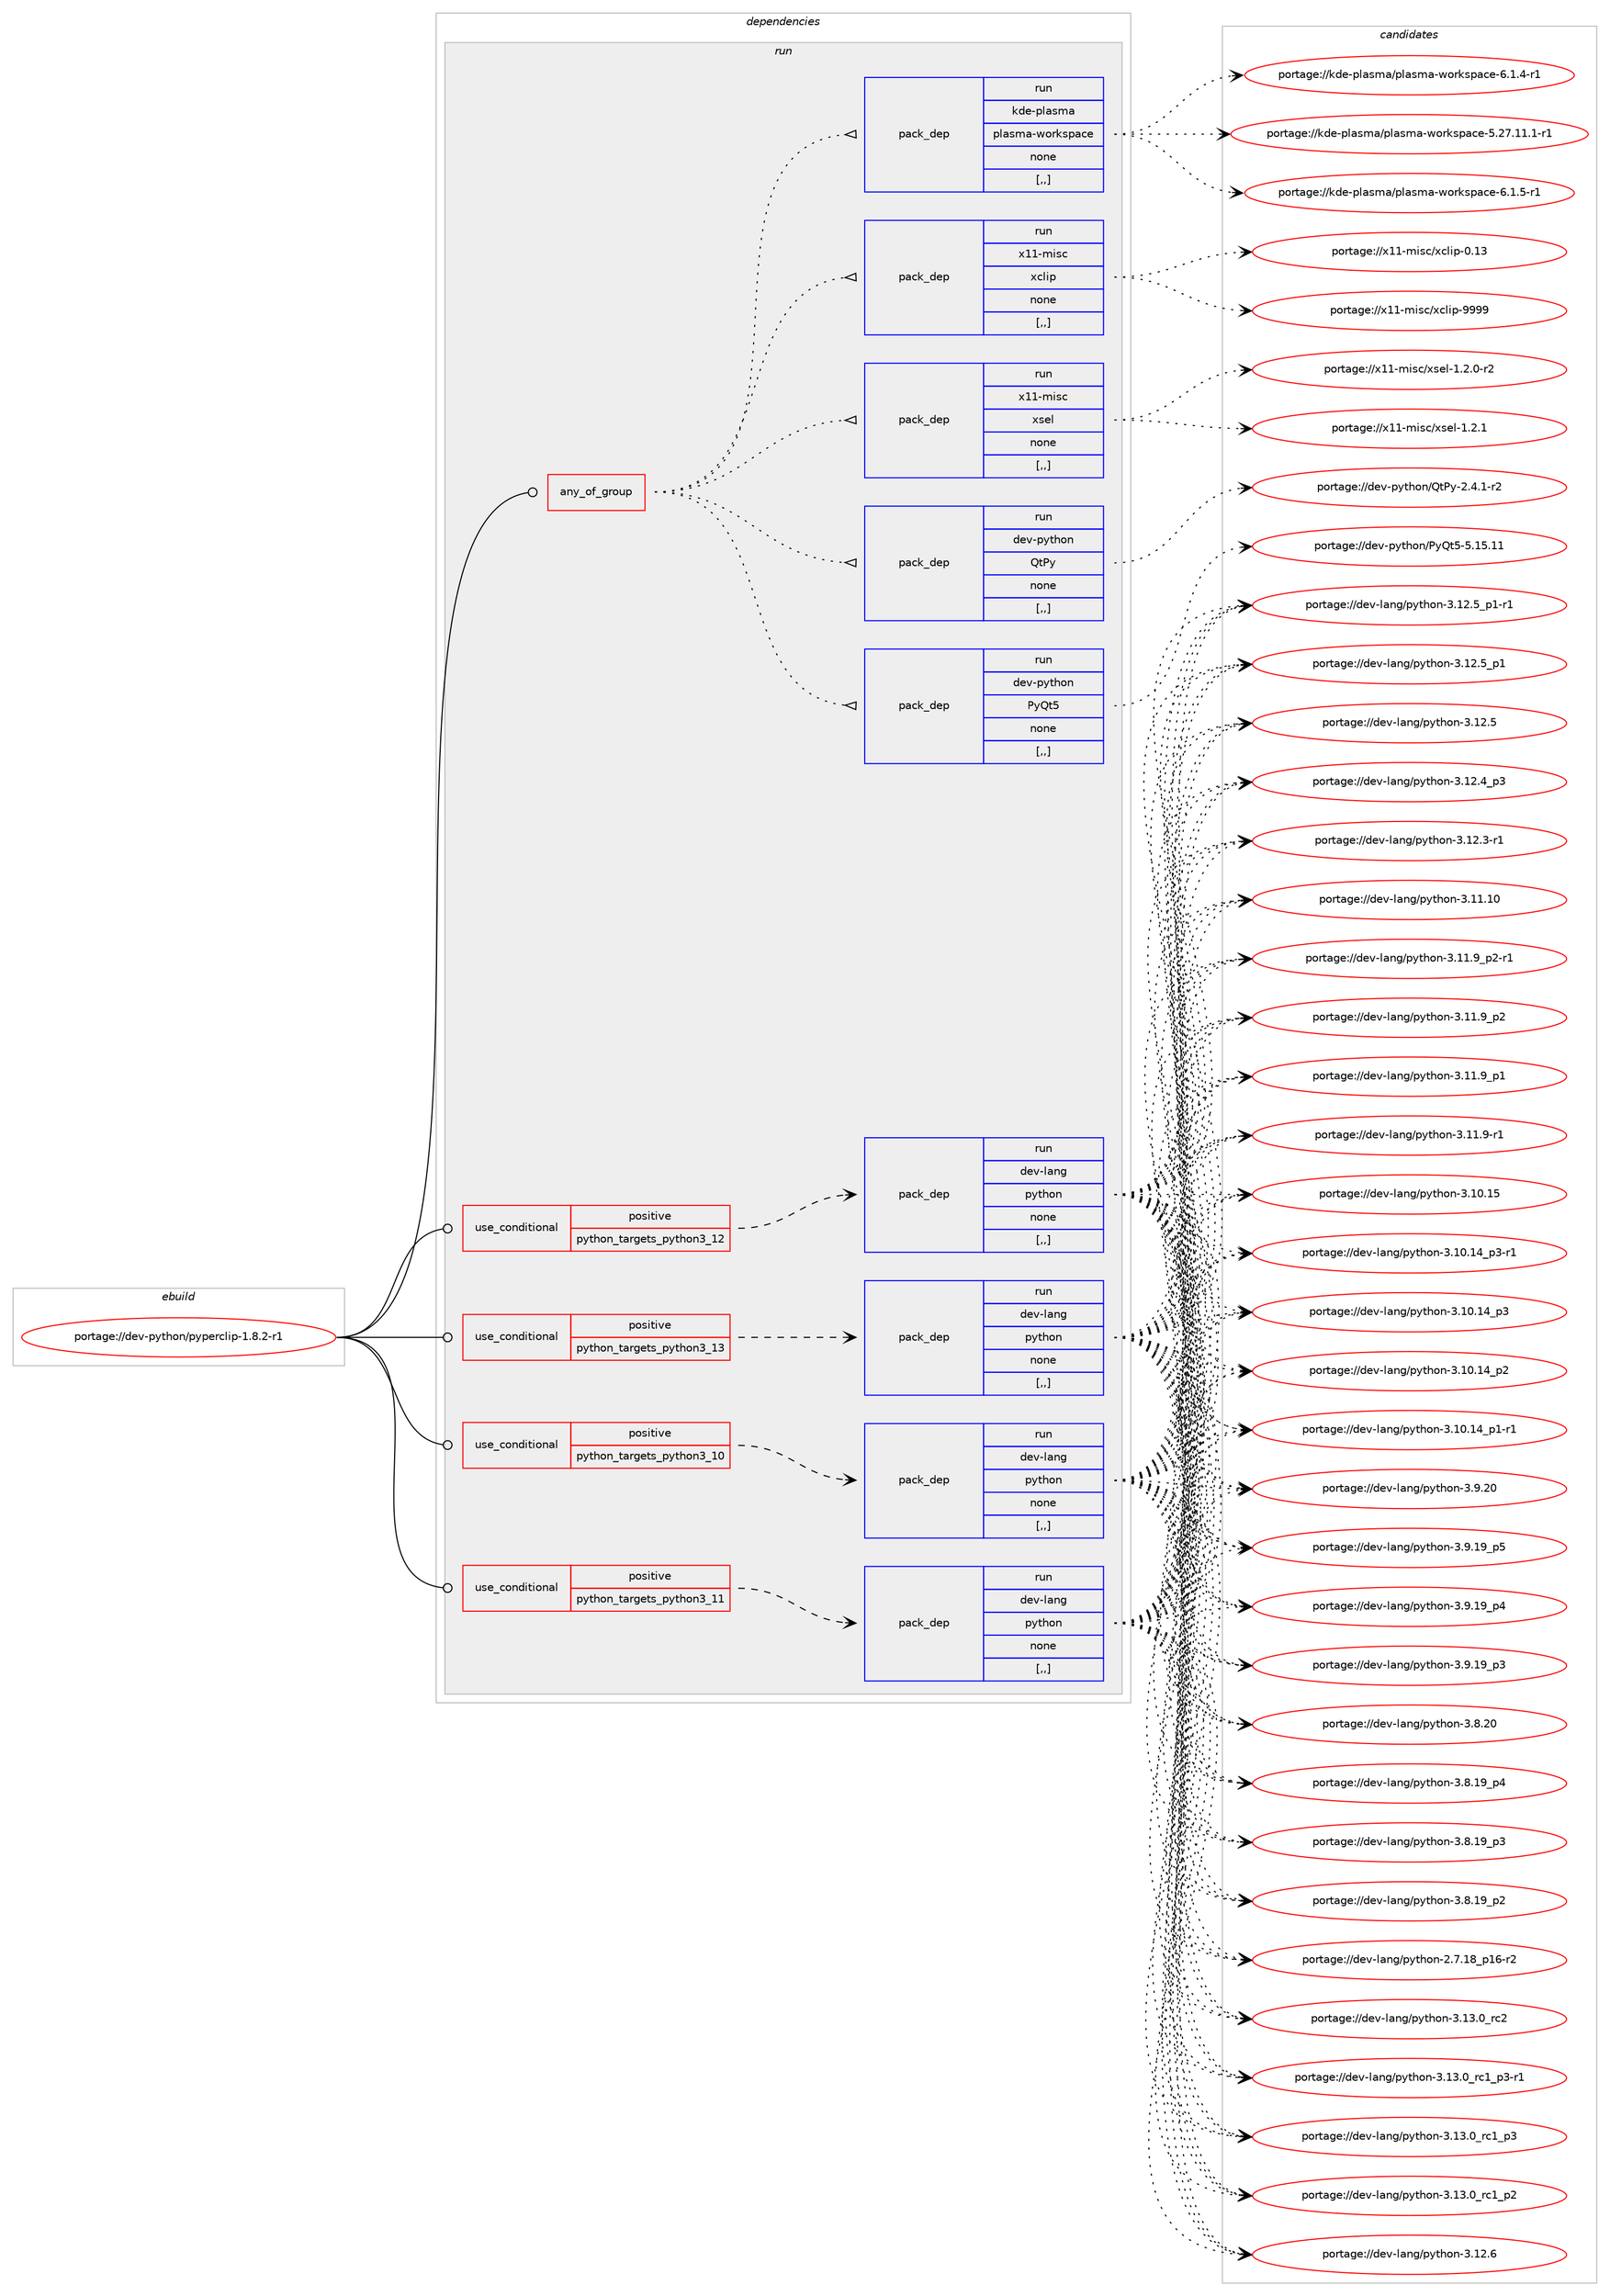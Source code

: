 digraph prolog {

# *************
# Graph options
# *************

newrank=true;
concentrate=true;
compound=true;
graph [rankdir=LR,fontname=Helvetica,fontsize=10,ranksep=1.5];#, ranksep=2.5, nodesep=0.2];
edge  [arrowhead=vee];
node  [fontname=Helvetica,fontsize=10];

# **********
# The ebuild
# **********

subgraph cluster_leftcol {
color=gray;
label=<<i>ebuild</i>>;
id [label="portage://dev-python/pyperclip-1.8.2-r1", color=red, width=4, href="../dev-python/pyperclip-1.8.2-r1.svg"];
}

# ****************
# The dependencies
# ****************

subgraph cluster_midcol {
color=gray;
label=<<i>dependencies</i>>;
subgraph cluster_compile {
fillcolor="#eeeeee";
style=filled;
label=<<i>compile</i>>;
}
subgraph cluster_compileandrun {
fillcolor="#eeeeee";
style=filled;
label=<<i>compile and run</i>>;
}
subgraph cluster_run {
fillcolor="#eeeeee";
style=filled;
label=<<i>run</i>>;
subgraph any4448 {
dependency652423 [label=<<TABLE BORDER="0" CELLBORDER="1" CELLSPACING="0" CELLPADDING="4"><TR><TD CELLPADDING="10">any_of_group</TD></TR></TABLE>>, shape=none, color=red];subgraph pack479750 {
dependency652424 [label=<<TABLE BORDER="0" CELLBORDER="1" CELLSPACING="0" CELLPADDING="4" WIDTH="220"><TR><TD ROWSPAN="6" CELLPADDING="30">pack_dep</TD></TR><TR><TD WIDTH="110">run</TD></TR><TR><TD>x11-misc</TD></TR><TR><TD>xsel</TD></TR><TR><TD>none</TD></TR><TR><TD>[,,]</TD></TR></TABLE>>, shape=none, color=blue];
}
dependency652423:e -> dependency652424:w [weight=20,style="dotted",arrowhead="oinv"];
subgraph pack479751 {
dependency652425 [label=<<TABLE BORDER="0" CELLBORDER="1" CELLSPACING="0" CELLPADDING="4" WIDTH="220"><TR><TD ROWSPAN="6" CELLPADDING="30">pack_dep</TD></TR><TR><TD WIDTH="110">run</TD></TR><TR><TD>x11-misc</TD></TR><TR><TD>xclip</TD></TR><TR><TD>none</TD></TR><TR><TD>[,,]</TD></TR></TABLE>>, shape=none, color=blue];
}
dependency652423:e -> dependency652425:w [weight=20,style="dotted",arrowhead="oinv"];
subgraph pack479752 {
dependency652426 [label=<<TABLE BORDER="0" CELLBORDER="1" CELLSPACING="0" CELLPADDING="4" WIDTH="220"><TR><TD ROWSPAN="6" CELLPADDING="30">pack_dep</TD></TR><TR><TD WIDTH="110">run</TD></TR><TR><TD>kde-plasma</TD></TR><TR><TD>plasma-workspace</TD></TR><TR><TD>none</TD></TR><TR><TD>[,,]</TD></TR></TABLE>>, shape=none, color=blue];
}
dependency652423:e -> dependency652426:w [weight=20,style="dotted",arrowhead="oinv"];
subgraph pack479753 {
dependency652427 [label=<<TABLE BORDER="0" CELLBORDER="1" CELLSPACING="0" CELLPADDING="4" WIDTH="220"><TR><TD ROWSPAN="6" CELLPADDING="30">pack_dep</TD></TR><TR><TD WIDTH="110">run</TD></TR><TR><TD>dev-python</TD></TR><TR><TD>PyQt5</TD></TR><TR><TD>none</TD></TR><TR><TD>[,,]</TD></TR></TABLE>>, shape=none, color=blue];
}
dependency652423:e -> dependency652427:w [weight=20,style="dotted",arrowhead="oinv"];
subgraph pack479754 {
dependency652428 [label=<<TABLE BORDER="0" CELLBORDER="1" CELLSPACING="0" CELLPADDING="4" WIDTH="220"><TR><TD ROWSPAN="6" CELLPADDING="30">pack_dep</TD></TR><TR><TD WIDTH="110">run</TD></TR><TR><TD>dev-python</TD></TR><TR><TD>QtPy</TD></TR><TR><TD>none</TD></TR><TR><TD>[,,]</TD></TR></TABLE>>, shape=none, color=blue];
}
dependency652423:e -> dependency652428:w [weight=20,style="dotted",arrowhead="oinv"];
}
id:e -> dependency652423:w [weight=20,style="solid",arrowhead="odot"];
subgraph cond167844 {
dependency652429 [label=<<TABLE BORDER="0" CELLBORDER="1" CELLSPACING="0" CELLPADDING="4"><TR><TD ROWSPAN="3" CELLPADDING="10">use_conditional</TD></TR><TR><TD>positive</TD></TR><TR><TD>python_targets_python3_10</TD></TR></TABLE>>, shape=none, color=red];
subgraph pack479755 {
dependency652430 [label=<<TABLE BORDER="0" CELLBORDER="1" CELLSPACING="0" CELLPADDING="4" WIDTH="220"><TR><TD ROWSPAN="6" CELLPADDING="30">pack_dep</TD></TR><TR><TD WIDTH="110">run</TD></TR><TR><TD>dev-lang</TD></TR><TR><TD>python</TD></TR><TR><TD>none</TD></TR><TR><TD>[,,]</TD></TR></TABLE>>, shape=none, color=blue];
}
dependency652429:e -> dependency652430:w [weight=20,style="dashed",arrowhead="vee"];
}
id:e -> dependency652429:w [weight=20,style="solid",arrowhead="odot"];
subgraph cond167845 {
dependency652431 [label=<<TABLE BORDER="0" CELLBORDER="1" CELLSPACING="0" CELLPADDING="4"><TR><TD ROWSPAN="3" CELLPADDING="10">use_conditional</TD></TR><TR><TD>positive</TD></TR><TR><TD>python_targets_python3_11</TD></TR></TABLE>>, shape=none, color=red];
subgraph pack479756 {
dependency652432 [label=<<TABLE BORDER="0" CELLBORDER="1" CELLSPACING="0" CELLPADDING="4" WIDTH="220"><TR><TD ROWSPAN="6" CELLPADDING="30">pack_dep</TD></TR><TR><TD WIDTH="110">run</TD></TR><TR><TD>dev-lang</TD></TR><TR><TD>python</TD></TR><TR><TD>none</TD></TR><TR><TD>[,,]</TD></TR></TABLE>>, shape=none, color=blue];
}
dependency652431:e -> dependency652432:w [weight=20,style="dashed",arrowhead="vee"];
}
id:e -> dependency652431:w [weight=20,style="solid",arrowhead="odot"];
subgraph cond167846 {
dependency652433 [label=<<TABLE BORDER="0" CELLBORDER="1" CELLSPACING="0" CELLPADDING="4"><TR><TD ROWSPAN="3" CELLPADDING="10">use_conditional</TD></TR><TR><TD>positive</TD></TR><TR><TD>python_targets_python3_12</TD></TR></TABLE>>, shape=none, color=red];
subgraph pack479757 {
dependency652434 [label=<<TABLE BORDER="0" CELLBORDER="1" CELLSPACING="0" CELLPADDING="4" WIDTH="220"><TR><TD ROWSPAN="6" CELLPADDING="30">pack_dep</TD></TR><TR><TD WIDTH="110">run</TD></TR><TR><TD>dev-lang</TD></TR><TR><TD>python</TD></TR><TR><TD>none</TD></TR><TR><TD>[,,]</TD></TR></TABLE>>, shape=none, color=blue];
}
dependency652433:e -> dependency652434:w [weight=20,style="dashed",arrowhead="vee"];
}
id:e -> dependency652433:w [weight=20,style="solid",arrowhead="odot"];
subgraph cond167847 {
dependency652435 [label=<<TABLE BORDER="0" CELLBORDER="1" CELLSPACING="0" CELLPADDING="4"><TR><TD ROWSPAN="3" CELLPADDING="10">use_conditional</TD></TR><TR><TD>positive</TD></TR><TR><TD>python_targets_python3_13</TD></TR></TABLE>>, shape=none, color=red];
subgraph pack479758 {
dependency652436 [label=<<TABLE BORDER="0" CELLBORDER="1" CELLSPACING="0" CELLPADDING="4" WIDTH="220"><TR><TD ROWSPAN="6" CELLPADDING="30">pack_dep</TD></TR><TR><TD WIDTH="110">run</TD></TR><TR><TD>dev-lang</TD></TR><TR><TD>python</TD></TR><TR><TD>none</TD></TR><TR><TD>[,,]</TD></TR></TABLE>>, shape=none, color=blue];
}
dependency652435:e -> dependency652436:w [weight=20,style="dashed",arrowhead="vee"];
}
id:e -> dependency652435:w [weight=20,style="solid",arrowhead="odot"];
}
}

# **************
# The candidates
# **************

subgraph cluster_choices {
rank=same;
color=gray;
label=<<i>candidates</i>>;

subgraph choice479750 {
color=black;
nodesep=1;
choice1204949451091051159947120115101108454946504649 [label="portage://x11-misc/xsel-1.2.1", color=red, width=4,href="../x11-misc/xsel-1.2.1.svg"];
choice12049494510910511599471201151011084549465046484511450 [label="portage://x11-misc/xsel-1.2.0-r2", color=red, width=4,href="../x11-misc/xsel-1.2.0-r2.svg"];
dependency652424:e -> choice1204949451091051159947120115101108454946504649:w [style=dotted,weight="100"];
dependency652424:e -> choice12049494510910511599471201151011084549465046484511450:w [style=dotted,weight="100"];
}
subgraph choice479751 {
color=black;
nodesep=1;
choice1204949451091051159947120991081051124557575757 [label="portage://x11-misc/xclip-9999", color=red, width=4,href="../x11-misc/xclip-9999.svg"];
choice1204949451091051159947120991081051124548464951 [label="portage://x11-misc/xclip-0.13", color=red, width=4,href="../x11-misc/xclip-0.13.svg"];
dependency652425:e -> choice1204949451091051159947120991081051124557575757:w [style=dotted,weight="100"];
dependency652425:e -> choice1204949451091051159947120991081051124548464951:w [style=dotted,weight="100"];
}
subgraph choice479752 {
color=black;
nodesep=1;
choice1071001014511210897115109974711210897115109974511911111410711511297991014554464946534511449 [label="portage://kde-plasma/plasma-workspace-6.1.5-r1", color=red, width=4,href="../kde-plasma/plasma-workspace-6.1.5-r1.svg"];
choice1071001014511210897115109974711210897115109974511911111410711511297991014554464946524511449 [label="portage://kde-plasma/plasma-workspace-6.1.4-r1", color=red, width=4,href="../kde-plasma/plasma-workspace-6.1.4-r1.svg"];
choice107100101451121089711510997471121089711510997451191111141071151129799101455346505546494946494511449 [label="portage://kde-plasma/plasma-workspace-5.27.11.1-r1", color=red, width=4,href="../kde-plasma/plasma-workspace-5.27.11.1-r1.svg"];
dependency652426:e -> choice1071001014511210897115109974711210897115109974511911111410711511297991014554464946534511449:w [style=dotted,weight="100"];
dependency652426:e -> choice1071001014511210897115109974711210897115109974511911111410711511297991014554464946524511449:w [style=dotted,weight="100"];
dependency652426:e -> choice107100101451121089711510997471121089711510997451191111141071151129799101455346505546494946494511449:w [style=dotted,weight="100"];
}
subgraph choice479753 {
color=black;
nodesep=1;
choice10010111845112121116104111110478012181116534553464953464949 [label="portage://dev-python/PyQt5-5.15.11", color=red, width=4,href="../dev-python/PyQt5-5.15.11.svg"];
dependency652427:e -> choice10010111845112121116104111110478012181116534553464953464949:w [style=dotted,weight="100"];
}
subgraph choice479754 {
color=black;
nodesep=1;
choice100101118451121211161041111104781116801214550465246494511450 [label="portage://dev-python/QtPy-2.4.1-r2", color=red, width=4,href="../dev-python/QtPy-2.4.1-r2.svg"];
dependency652428:e -> choice100101118451121211161041111104781116801214550465246494511450:w [style=dotted,weight="100"];
}
subgraph choice479755 {
color=black;
nodesep=1;
choice10010111845108971101034711212111610411111045514649514648951149950 [label="portage://dev-lang/python-3.13.0_rc2", color=red, width=4,href="../dev-lang/python-3.13.0_rc2.svg"];
choice1001011184510897110103471121211161041111104551464951464895114994995112514511449 [label="portage://dev-lang/python-3.13.0_rc1_p3-r1", color=red, width=4,href="../dev-lang/python-3.13.0_rc1_p3-r1.svg"];
choice100101118451089711010347112121116104111110455146495146489511499499511251 [label="portage://dev-lang/python-3.13.0_rc1_p3", color=red, width=4,href="../dev-lang/python-3.13.0_rc1_p3.svg"];
choice100101118451089711010347112121116104111110455146495146489511499499511250 [label="portage://dev-lang/python-3.13.0_rc1_p2", color=red, width=4,href="../dev-lang/python-3.13.0_rc1_p2.svg"];
choice10010111845108971101034711212111610411111045514649504654 [label="portage://dev-lang/python-3.12.6", color=red, width=4,href="../dev-lang/python-3.12.6.svg"];
choice1001011184510897110103471121211161041111104551464950465395112494511449 [label="portage://dev-lang/python-3.12.5_p1-r1", color=red, width=4,href="../dev-lang/python-3.12.5_p1-r1.svg"];
choice100101118451089711010347112121116104111110455146495046539511249 [label="portage://dev-lang/python-3.12.5_p1", color=red, width=4,href="../dev-lang/python-3.12.5_p1.svg"];
choice10010111845108971101034711212111610411111045514649504653 [label="portage://dev-lang/python-3.12.5", color=red, width=4,href="../dev-lang/python-3.12.5.svg"];
choice100101118451089711010347112121116104111110455146495046529511251 [label="portage://dev-lang/python-3.12.4_p3", color=red, width=4,href="../dev-lang/python-3.12.4_p3.svg"];
choice100101118451089711010347112121116104111110455146495046514511449 [label="portage://dev-lang/python-3.12.3-r1", color=red, width=4,href="../dev-lang/python-3.12.3-r1.svg"];
choice1001011184510897110103471121211161041111104551464949464948 [label="portage://dev-lang/python-3.11.10", color=red, width=4,href="../dev-lang/python-3.11.10.svg"];
choice1001011184510897110103471121211161041111104551464949465795112504511449 [label="portage://dev-lang/python-3.11.9_p2-r1", color=red, width=4,href="../dev-lang/python-3.11.9_p2-r1.svg"];
choice100101118451089711010347112121116104111110455146494946579511250 [label="portage://dev-lang/python-3.11.9_p2", color=red, width=4,href="../dev-lang/python-3.11.9_p2.svg"];
choice100101118451089711010347112121116104111110455146494946579511249 [label="portage://dev-lang/python-3.11.9_p1", color=red, width=4,href="../dev-lang/python-3.11.9_p1.svg"];
choice100101118451089711010347112121116104111110455146494946574511449 [label="portage://dev-lang/python-3.11.9-r1", color=red, width=4,href="../dev-lang/python-3.11.9-r1.svg"];
choice1001011184510897110103471121211161041111104551464948464953 [label="portage://dev-lang/python-3.10.15", color=red, width=4,href="../dev-lang/python-3.10.15.svg"];
choice100101118451089711010347112121116104111110455146494846495295112514511449 [label="portage://dev-lang/python-3.10.14_p3-r1", color=red, width=4,href="../dev-lang/python-3.10.14_p3-r1.svg"];
choice10010111845108971101034711212111610411111045514649484649529511251 [label="portage://dev-lang/python-3.10.14_p3", color=red, width=4,href="../dev-lang/python-3.10.14_p3.svg"];
choice10010111845108971101034711212111610411111045514649484649529511250 [label="portage://dev-lang/python-3.10.14_p2", color=red, width=4,href="../dev-lang/python-3.10.14_p2.svg"];
choice100101118451089711010347112121116104111110455146494846495295112494511449 [label="portage://dev-lang/python-3.10.14_p1-r1", color=red, width=4,href="../dev-lang/python-3.10.14_p1-r1.svg"];
choice10010111845108971101034711212111610411111045514657465048 [label="portage://dev-lang/python-3.9.20", color=red, width=4,href="../dev-lang/python-3.9.20.svg"];
choice100101118451089711010347112121116104111110455146574649579511253 [label="portage://dev-lang/python-3.9.19_p5", color=red, width=4,href="../dev-lang/python-3.9.19_p5.svg"];
choice100101118451089711010347112121116104111110455146574649579511252 [label="portage://dev-lang/python-3.9.19_p4", color=red, width=4,href="../dev-lang/python-3.9.19_p4.svg"];
choice100101118451089711010347112121116104111110455146574649579511251 [label="portage://dev-lang/python-3.9.19_p3", color=red, width=4,href="../dev-lang/python-3.9.19_p3.svg"];
choice10010111845108971101034711212111610411111045514656465048 [label="portage://dev-lang/python-3.8.20", color=red, width=4,href="../dev-lang/python-3.8.20.svg"];
choice100101118451089711010347112121116104111110455146564649579511252 [label="portage://dev-lang/python-3.8.19_p4", color=red, width=4,href="../dev-lang/python-3.8.19_p4.svg"];
choice100101118451089711010347112121116104111110455146564649579511251 [label="portage://dev-lang/python-3.8.19_p3", color=red, width=4,href="../dev-lang/python-3.8.19_p3.svg"];
choice100101118451089711010347112121116104111110455146564649579511250 [label="portage://dev-lang/python-3.8.19_p2", color=red, width=4,href="../dev-lang/python-3.8.19_p2.svg"];
choice100101118451089711010347112121116104111110455046554649569511249544511450 [label="portage://dev-lang/python-2.7.18_p16-r2", color=red, width=4,href="../dev-lang/python-2.7.18_p16-r2.svg"];
dependency652430:e -> choice10010111845108971101034711212111610411111045514649514648951149950:w [style=dotted,weight="100"];
dependency652430:e -> choice1001011184510897110103471121211161041111104551464951464895114994995112514511449:w [style=dotted,weight="100"];
dependency652430:e -> choice100101118451089711010347112121116104111110455146495146489511499499511251:w [style=dotted,weight="100"];
dependency652430:e -> choice100101118451089711010347112121116104111110455146495146489511499499511250:w [style=dotted,weight="100"];
dependency652430:e -> choice10010111845108971101034711212111610411111045514649504654:w [style=dotted,weight="100"];
dependency652430:e -> choice1001011184510897110103471121211161041111104551464950465395112494511449:w [style=dotted,weight="100"];
dependency652430:e -> choice100101118451089711010347112121116104111110455146495046539511249:w [style=dotted,weight="100"];
dependency652430:e -> choice10010111845108971101034711212111610411111045514649504653:w [style=dotted,weight="100"];
dependency652430:e -> choice100101118451089711010347112121116104111110455146495046529511251:w [style=dotted,weight="100"];
dependency652430:e -> choice100101118451089711010347112121116104111110455146495046514511449:w [style=dotted,weight="100"];
dependency652430:e -> choice1001011184510897110103471121211161041111104551464949464948:w [style=dotted,weight="100"];
dependency652430:e -> choice1001011184510897110103471121211161041111104551464949465795112504511449:w [style=dotted,weight="100"];
dependency652430:e -> choice100101118451089711010347112121116104111110455146494946579511250:w [style=dotted,weight="100"];
dependency652430:e -> choice100101118451089711010347112121116104111110455146494946579511249:w [style=dotted,weight="100"];
dependency652430:e -> choice100101118451089711010347112121116104111110455146494946574511449:w [style=dotted,weight="100"];
dependency652430:e -> choice1001011184510897110103471121211161041111104551464948464953:w [style=dotted,weight="100"];
dependency652430:e -> choice100101118451089711010347112121116104111110455146494846495295112514511449:w [style=dotted,weight="100"];
dependency652430:e -> choice10010111845108971101034711212111610411111045514649484649529511251:w [style=dotted,weight="100"];
dependency652430:e -> choice10010111845108971101034711212111610411111045514649484649529511250:w [style=dotted,weight="100"];
dependency652430:e -> choice100101118451089711010347112121116104111110455146494846495295112494511449:w [style=dotted,weight="100"];
dependency652430:e -> choice10010111845108971101034711212111610411111045514657465048:w [style=dotted,weight="100"];
dependency652430:e -> choice100101118451089711010347112121116104111110455146574649579511253:w [style=dotted,weight="100"];
dependency652430:e -> choice100101118451089711010347112121116104111110455146574649579511252:w [style=dotted,weight="100"];
dependency652430:e -> choice100101118451089711010347112121116104111110455146574649579511251:w [style=dotted,weight="100"];
dependency652430:e -> choice10010111845108971101034711212111610411111045514656465048:w [style=dotted,weight="100"];
dependency652430:e -> choice100101118451089711010347112121116104111110455146564649579511252:w [style=dotted,weight="100"];
dependency652430:e -> choice100101118451089711010347112121116104111110455146564649579511251:w [style=dotted,weight="100"];
dependency652430:e -> choice100101118451089711010347112121116104111110455146564649579511250:w [style=dotted,weight="100"];
dependency652430:e -> choice100101118451089711010347112121116104111110455046554649569511249544511450:w [style=dotted,weight="100"];
}
subgraph choice479756 {
color=black;
nodesep=1;
choice10010111845108971101034711212111610411111045514649514648951149950 [label="portage://dev-lang/python-3.13.0_rc2", color=red, width=4,href="../dev-lang/python-3.13.0_rc2.svg"];
choice1001011184510897110103471121211161041111104551464951464895114994995112514511449 [label="portage://dev-lang/python-3.13.0_rc1_p3-r1", color=red, width=4,href="../dev-lang/python-3.13.0_rc1_p3-r1.svg"];
choice100101118451089711010347112121116104111110455146495146489511499499511251 [label="portage://dev-lang/python-3.13.0_rc1_p3", color=red, width=4,href="../dev-lang/python-3.13.0_rc1_p3.svg"];
choice100101118451089711010347112121116104111110455146495146489511499499511250 [label="portage://dev-lang/python-3.13.0_rc1_p2", color=red, width=4,href="../dev-lang/python-3.13.0_rc1_p2.svg"];
choice10010111845108971101034711212111610411111045514649504654 [label="portage://dev-lang/python-3.12.6", color=red, width=4,href="../dev-lang/python-3.12.6.svg"];
choice1001011184510897110103471121211161041111104551464950465395112494511449 [label="portage://dev-lang/python-3.12.5_p1-r1", color=red, width=4,href="../dev-lang/python-3.12.5_p1-r1.svg"];
choice100101118451089711010347112121116104111110455146495046539511249 [label="portage://dev-lang/python-3.12.5_p1", color=red, width=4,href="../dev-lang/python-3.12.5_p1.svg"];
choice10010111845108971101034711212111610411111045514649504653 [label="portage://dev-lang/python-3.12.5", color=red, width=4,href="../dev-lang/python-3.12.5.svg"];
choice100101118451089711010347112121116104111110455146495046529511251 [label="portage://dev-lang/python-3.12.4_p3", color=red, width=4,href="../dev-lang/python-3.12.4_p3.svg"];
choice100101118451089711010347112121116104111110455146495046514511449 [label="portage://dev-lang/python-3.12.3-r1", color=red, width=4,href="../dev-lang/python-3.12.3-r1.svg"];
choice1001011184510897110103471121211161041111104551464949464948 [label="portage://dev-lang/python-3.11.10", color=red, width=4,href="../dev-lang/python-3.11.10.svg"];
choice1001011184510897110103471121211161041111104551464949465795112504511449 [label="portage://dev-lang/python-3.11.9_p2-r1", color=red, width=4,href="../dev-lang/python-3.11.9_p2-r1.svg"];
choice100101118451089711010347112121116104111110455146494946579511250 [label="portage://dev-lang/python-3.11.9_p2", color=red, width=4,href="../dev-lang/python-3.11.9_p2.svg"];
choice100101118451089711010347112121116104111110455146494946579511249 [label="portage://dev-lang/python-3.11.9_p1", color=red, width=4,href="../dev-lang/python-3.11.9_p1.svg"];
choice100101118451089711010347112121116104111110455146494946574511449 [label="portage://dev-lang/python-3.11.9-r1", color=red, width=4,href="../dev-lang/python-3.11.9-r1.svg"];
choice1001011184510897110103471121211161041111104551464948464953 [label="portage://dev-lang/python-3.10.15", color=red, width=4,href="../dev-lang/python-3.10.15.svg"];
choice100101118451089711010347112121116104111110455146494846495295112514511449 [label="portage://dev-lang/python-3.10.14_p3-r1", color=red, width=4,href="../dev-lang/python-3.10.14_p3-r1.svg"];
choice10010111845108971101034711212111610411111045514649484649529511251 [label="portage://dev-lang/python-3.10.14_p3", color=red, width=4,href="../dev-lang/python-3.10.14_p3.svg"];
choice10010111845108971101034711212111610411111045514649484649529511250 [label="portage://dev-lang/python-3.10.14_p2", color=red, width=4,href="../dev-lang/python-3.10.14_p2.svg"];
choice100101118451089711010347112121116104111110455146494846495295112494511449 [label="portage://dev-lang/python-3.10.14_p1-r1", color=red, width=4,href="../dev-lang/python-3.10.14_p1-r1.svg"];
choice10010111845108971101034711212111610411111045514657465048 [label="portage://dev-lang/python-3.9.20", color=red, width=4,href="../dev-lang/python-3.9.20.svg"];
choice100101118451089711010347112121116104111110455146574649579511253 [label="portage://dev-lang/python-3.9.19_p5", color=red, width=4,href="../dev-lang/python-3.9.19_p5.svg"];
choice100101118451089711010347112121116104111110455146574649579511252 [label="portage://dev-lang/python-3.9.19_p4", color=red, width=4,href="../dev-lang/python-3.9.19_p4.svg"];
choice100101118451089711010347112121116104111110455146574649579511251 [label="portage://dev-lang/python-3.9.19_p3", color=red, width=4,href="../dev-lang/python-3.9.19_p3.svg"];
choice10010111845108971101034711212111610411111045514656465048 [label="portage://dev-lang/python-3.8.20", color=red, width=4,href="../dev-lang/python-3.8.20.svg"];
choice100101118451089711010347112121116104111110455146564649579511252 [label="portage://dev-lang/python-3.8.19_p4", color=red, width=4,href="../dev-lang/python-3.8.19_p4.svg"];
choice100101118451089711010347112121116104111110455146564649579511251 [label="portage://dev-lang/python-3.8.19_p3", color=red, width=4,href="../dev-lang/python-3.8.19_p3.svg"];
choice100101118451089711010347112121116104111110455146564649579511250 [label="portage://dev-lang/python-3.8.19_p2", color=red, width=4,href="../dev-lang/python-3.8.19_p2.svg"];
choice100101118451089711010347112121116104111110455046554649569511249544511450 [label="portage://dev-lang/python-2.7.18_p16-r2", color=red, width=4,href="../dev-lang/python-2.7.18_p16-r2.svg"];
dependency652432:e -> choice10010111845108971101034711212111610411111045514649514648951149950:w [style=dotted,weight="100"];
dependency652432:e -> choice1001011184510897110103471121211161041111104551464951464895114994995112514511449:w [style=dotted,weight="100"];
dependency652432:e -> choice100101118451089711010347112121116104111110455146495146489511499499511251:w [style=dotted,weight="100"];
dependency652432:e -> choice100101118451089711010347112121116104111110455146495146489511499499511250:w [style=dotted,weight="100"];
dependency652432:e -> choice10010111845108971101034711212111610411111045514649504654:w [style=dotted,weight="100"];
dependency652432:e -> choice1001011184510897110103471121211161041111104551464950465395112494511449:w [style=dotted,weight="100"];
dependency652432:e -> choice100101118451089711010347112121116104111110455146495046539511249:w [style=dotted,weight="100"];
dependency652432:e -> choice10010111845108971101034711212111610411111045514649504653:w [style=dotted,weight="100"];
dependency652432:e -> choice100101118451089711010347112121116104111110455146495046529511251:w [style=dotted,weight="100"];
dependency652432:e -> choice100101118451089711010347112121116104111110455146495046514511449:w [style=dotted,weight="100"];
dependency652432:e -> choice1001011184510897110103471121211161041111104551464949464948:w [style=dotted,weight="100"];
dependency652432:e -> choice1001011184510897110103471121211161041111104551464949465795112504511449:w [style=dotted,weight="100"];
dependency652432:e -> choice100101118451089711010347112121116104111110455146494946579511250:w [style=dotted,weight="100"];
dependency652432:e -> choice100101118451089711010347112121116104111110455146494946579511249:w [style=dotted,weight="100"];
dependency652432:e -> choice100101118451089711010347112121116104111110455146494946574511449:w [style=dotted,weight="100"];
dependency652432:e -> choice1001011184510897110103471121211161041111104551464948464953:w [style=dotted,weight="100"];
dependency652432:e -> choice100101118451089711010347112121116104111110455146494846495295112514511449:w [style=dotted,weight="100"];
dependency652432:e -> choice10010111845108971101034711212111610411111045514649484649529511251:w [style=dotted,weight="100"];
dependency652432:e -> choice10010111845108971101034711212111610411111045514649484649529511250:w [style=dotted,weight="100"];
dependency652432:e -> choice100101118451089711010347112121116104111110455146494846495295112494511449:w [style=dotted,weight="100"];
dependency652432:e -> choice10010111845108971101034711212111610411111045514657465048:w [style=dotted,weight="100"];
dependency652432:e -> choice100101118451089711010347112121116104111110455146574649579511253:w [style=dotted,weight="100"];
dependency652432:e -> choice100101118451089711010347112121116104111110455146574649579511252:w [style=dotted,weight="100"];
dependency652432:e -> choice100101118451089711010347112121116104111110455146574649579511251:w [style=dotted,weight="100"];
dependency652432:e -> choice10010111845108971101034711212111610411111045514656465048:w [style=dotted,weight="100"];
dependency652432:e -> choice100101118451089711010347112121116104111110455146564649579511252:w [style=dotted,weight="100"];
dependency652432:e -> choice100101118451089711010347112121116104111110455146564649579511251:w [style=dotted,weight="100"];
dependency652432:e -> choice100101118451089711010347112121116104111110455146564649579511250:w [style=dotted,weight="100"];
dependency652432:e -> choice100101118451089711010347112121116104111110455046554649569511249544511450:w [style=dotted,weight="100"];
}
subgraph choice479757 {
color=black;
nodesep=1;
choice10010111845108971101034711212111610411111045514649514648951149950 [label="portage://dev-lang/python-3.13.0_rc2", color=red, width=4,href="../dev-lang/python-3.13.0_rc2.svg"];
choice1001011184510897110103471121211161041111104551464951464895114994995112514511449 [label="portage://dev-lang/python-3.13.0_rc1_p3-r1", color=red, width=4,href="../dev-lang/python-3.13.0_rc1_p3-r1.svg"];
choice100101118451089711010347112121116104111110455146495146489511499499511251 [label="portage://dev-lang/python-3.13.0_rc1_p3", color=red, width=4,href="../dev-lang/python-3.13.0_rc1_p3.svg"];
choice100101118451089711010347112121116104111110455146495146489511499499511250 [label="portage://dev-lang/python-3.13.0_rc1_p2", color=red, width=4,href="../dev-lang/python-3.13.0_rc1_p2.svg"];
choice10010111845108971101034711212111610411111045514649504654 [label="portage://dev-lang/python-3.12.6", color=red, width=4,href="../dev-lang/python-3.12.6.svg"];
choice1001011184510897110103471121211161041111104551464950465395112494511449 [label="portage://dev-lang/python-3.12.5_p1-r1", color=red, width=4,href="../dev-lang/python-3.12.5_p1-r1.svg"];
choice100101118451089711010347112121116104111110455146495046539511249 [label="portage://dev-lang/python-3.12.5_p1", color=red, width=4,href="../dev-lang/python-3.12.5_p1.svg"];
choice10010111845108971101034711212111610411111045514649504653 [label="portage://dev-lang/python-3.12.5", color=red, width=4,href="../dev-lang/python-3.12.5.svg"];
choice100101118451089711010347112121116104111110455146495046529511251 [label="portage://dev-lang/python-3.12.4_p3", color=red, width=4,href="../dev-lang/python-3.12.4_p3.svg"];
choice100101118451089711010347112121116104111110455146495046514511449 [label="portage://dev-lang/python-3.12.3-r1", color=red, width=4,href="../dev-lang/python-3.12.3-r1.svg"];
choice1001011184510897110103471121211161041111104551464949464948 [label="portage://dev-lang/python-3.11.10", color=red, width=4,href="../dev-lang/python-3.11.10.svg"];
choice1001011184510897110103471121211161041111104551464949465795112504511449 [label="portage://dev-lang/python-3.11.9_p2-r1", color=red, width=4,href="../dev-lang/python-3.11.9_p2-r1.svg"];
choice100101118451089711010347112121116104111110455146494946579511250 [label="portage://dev-lang/python-3.11.9_p2", color=red, width=4,href="../dev-lang/python-3.11.9_p2.svg"];
choice100101118451089711010347112121116104111110455146494946579511249 [label="portage://dev-lang/python-3.11.9_p1", color=red, width=4,href="../dev-lang/python-3.11.9_p1.svg"];
choice100101118451089711010347112121116104111110455146494946574511449 [label="portage://dev-lang/python-3.11.9-r1", color=red, width=4,href="../dev-lang/python-3.11.9-r1.svg"];
choice1001011184510897110103471121211161041111104551464948464953 [label="portage://dev-lang/python-3.10.15", color=red, width=4,href="../dev-lang/python-3.10.15.svg"];
choice100101118451089711010347112121116104111110455146494846495295112514511449 [label="portage://dev-lang/python-3.10.14_p3-r1", color=red, width=4,href="../dev-lang/python-3.10.14_p3-r1.svg"];
choice10010111845108971101034711212111610411111045514649484649529511251 [label="portage://dev-lang/python-3.10.14_p3", color=red, width=4,href="../dev-lang/python-3.10.14_p3.svg"];
choice10010111845108971101034711212111610411111045514649484649529511250 [label="portage://dev-lang/python-3.10.14_p2", color=red, width=4,href="../dev-lang/python-3.10.14_p2.svg"];
choice100101118451089711010347112121116104111110455146494846495295112494511449 [label="portage://dev-lang/python-3.10.14_p1-r1", color=red, width=4,href="../dev-lang/python-3.10.14_p1-r1.svg"];
choice10010111845108971101034711212111610411111045514657465048 [label="portage://dev-lang/python-3.9.20", color=red, width=4,href="../dev-lang/python-3.9.20.svg"];
choice100101118451089711010347112121116104111110455146574649579511253 [label="portage://dev-lang/python-3.9.19_p5", color=red, width=4,href="../dev-lang/python-3.9.19_p5.svg"];
choice100101118451089711010347112121116104111110455146574649579511252 [label="portage://dev-lang/python-3.9.19_p4", color=red, width=4,href="../dev-lang/python-3.9.19_p4.svg"];
choice100101118451089711010347112121116104111110455146574649579511251 [label="portage://dev-lang/python-3.9.19_p3", color=red, width=4,href="../dev-lang/python-3.9.19_p3.svg"];
choice10010111845108971101034711212111610411111045514656465048 [label="portage://dev-lang/python-3.8.20", color=red, width=4,href="../dev-lang/python-3.8.20.svg"];
choice100101118451089711010347112121116104111110455146564649579511252 [label="portage://dev-lang/python-3.8.19_p4", color=red, width=4,href="../dev-lang/python-3.8.19_p4.svg"];
choice100101118451089711010347112121116104111110455146564649579511251 [label="portage://dev-lang/python-3.8.19_p3", color=red, width=4,href="../dev-lang/python-3.8.19_p3.svg"];
choice100101118451089711010347112121116104111110455146564649579511250 [label="portage://dev-lang/python-3.8.19_p2", color=red, width=4,href="../dev-lang/python-3.8.19_p2.svg"];
choice100101118451089711010347112121116104111110455046554649569511249544511450 [label="portage://dev-lang/python-2.7.18_p16-r2", color=red, width=4,href="../dev-lang/python-2.7.18_p16-r2.svg"];
dependency652434:e -> choice10010111845108971101034711212111610411111045514649514648951149950:w [style=dotted,weight="100"];
dependency652434:e -> choice1001011184510897110103471121211161041111104551464951464895114994995112514511449:w [style=dotted,weight="100"];
dependency652434:e -> choice100101118451089711010347112121116104111110455146495146489511499499511251:w [style=dotted,weight="100"];
dependency652434:e -> choice100101118451089711010347112121116104111110455146495146489511499499511250:w [style=dotted,weight="100"];
dependency652434:e -> choice10010111845108971101034711212111610411111045514649504654:w [style=dotted,weight="100"];
dependency652434:e -> choice1001011184510897110103471121211161041111104551464950465395112494511449:w [style=dotted,weight="100"];
dependency652434:e -> choice100101118451089711010347112121116104111110455146495046539511249:w [style=dotted,weight="100"];
dependency652434:e -> choice10010111845108971101034711212111610411111045514649504653:w [style=dotted,weight="100"];
dependency652434:e -> choice100101118451089711010347112121116104111110455146495046529511251:w [style=dotted,weight="100"];
dependency652434:e -> choice100101118451089711010347112121116104111110455146495046514511449:w [style=dotted,weight="100"];
dependency652434:e -> choice1001011184510897110103471121211161041111104551464949464948:w [style=dotted,weight="100"];
dependency652434:e -> choice1001011184510897110103471121211161041111104551464949465795112504511449:w [style=dotted,weight="100"];
dependency652434:e -> choice100101118451089711010347112121116104111110455146494946579511250:w [style=dotted,weight="100"];
dependency652434:e -> choice100101118451089711010347112121116104111110455146494946579511249:w [style=dotted,weight="100"];
dependency652434:e -> choice100101118451089711010347112121116104111110455146494946574511449:w [style=dotted,weight="100"];
dependency652434:e -> choice1001011184510897110103471121211161041111104551464948464953:w [style=dotted,weight="100"];
dependency652434:e -> choice100101118451089711010347112121116104111110455146494846495295112514511449:w [style=dotted,weight="100"];
dependency652434:e -> choice10010111845108971101034711212111610411111045514649484649529511251:w [style=dotted,weight="100"];
dependency652434:e -> choice10010111845108971101034711212111610411111045514649484649529511250:w [style=dotted,weight="100"];
dependency652434:e -> choice100101118451089711010347112121116104111110455146494846495295112494511449:w [style=dotted,weight="100"];
dependency652434:e -> choice10010111845108971101034711212111610411111045514657465048:w [style=dotted,weight="100"];
dependency652434:e -> choice100101118451089711010347112121116104111110455146574649579511253:w [style=dotted,weight="100"];
dependency652434:e -> choice100101118451089711010347112121116104111110455146574649579511252:w [style=dotted,weight="100"];
dependency652434:e -> choice100101118451089711010347112121116104111110455146574649579511251:w [style=dotted,weight="100"];
dependency652434:e -> choice10010111845108971101034711212111610411111045514656465048:w [style=dotted,weight="100"];
dependency652434:e -> choice100101118451089711010347112121116104111110455146564649579511252:w [style=dotted,weight="100"];
dependency652434:e -> choice100101118451089711010347112121116104111110455146564649579511251:w [style=dotted,weight="100"];
dependency652434:e -> choice100101118451089711010347112121116104111110455146564649579511250:w [style=dotted,weight="100"];
dependency652434:e -> choice100101118451089711010347112121116104111110455046554649569511249544511450:w [style=dotted,weight="100"];
}
subgraph choice479758 {
color=black;
nodesep=1;
choice10010111845108971101034711212111610411111045514649514648951149950 [label="portage://dev-lang/python-3.13.0_rc2", color=red, width=4,href="../dev-lang/python-3.13.0_rc2.svg"];
choice1001011184510897110103471121211161041111104551464951464895114994995112514511449 [label="portage://dev-lang/python-3.13.0_rc1_p3-r1", color=red, width=4,href="../dev-lang/python-3.13.0_rc1_p3-r1.svg"];
choice100101118451089711010347112121116104111110455146495146489511499499511251 [label="portage://dev-lang/python-3.13.0_rc1_p3", color=red, width=4,href="../dev-lang/python-3.13.0_rc1_p3.svg"];
choice100101118451089711010347112121116104111110455146495146489511499499511250 [label="portage://dev-lang/python-3.13.0_rc1_p2", color=red, width=4,href="../dev-lang/python-3.13.0_rc1_p2.svg"];
choice10010111845108971101034711212111610411111045514649504654 [label="portage://dev-lang/python-3.12.6", color=red, width=4,href="../dev-lang/python-3.12.6.svg"];
choice1001011184510897110103471121211161041111104551464950465395112494511449 [label="portage://dev-lang/python-3.12.5_p1-r1", color=red, width=4,href="../dev-lang/python-3.12.5_p1-r1.svg"];
choice100101118451089711010347112121116104111110455146495046539511249 [label="portage://dev-lang/python-3.12.5_p1", color=red, width=4,href="../dev-lang/python-3.12.5_p1.svg"];
choice10010111845108971101034711212111610411111045514649504653 [label="portage://dev-lang/python-3.12.5", color=red, width=4,href="../dev-lang/python-3.12.5.svg"];
choice100101118451089711010347112121116104111110455146495046529511251 [label="portage://dev-lang/python-3.12.4_p3", color=red, width=4,href="../dev-lang/python-3.12.4_p3.svg"];
choice100101118451089711010347112121116104111110455146495046514511449 [label="portage://dev-lang/python-3.12.3-r1", color=red, width=4,href="../dev-lang/python-3.12.3-r1.svg"];
choice1001011184510897110103471121211161041111104551464949464948 [label="portage://dev-lang/python-3.11.10", color=red, width=4,href="../dev-lang/python-3.11.10.svg"];
choice1001011184510897110103471121211161041111104551464949465795112504511449 [label="portage://dev-lang/python-3.11.9_p2-r1", color=red, width=4,href="../dev-lang/python-3.11.9_p2-r1.svg"];
choice100101118451089711010347112121116104111110455146494946579511250 [label="portage://dev-lang/python-3.11.9_p2", color=red, width=4,href="../dev-lang/python-3.11.9_p2.svg"];
choice100101118451089711010347112121116104111110455146494946579511249 [label="portage://dev-lang/python-3.11.9_p1", color=red, width=4,href="../dev-lang/python-3.11.9_p1.svg"];
choice100101118451089711010347112121116104111110455146494946574511449 [label="portage://dev-lang/python-3.11.9-r1", color=red, width=4,href="../dev-lang/python-3.11.9-r1.svg"];
choice1001011184510897110103471121211161041111104551464948464953 [label="portage://dev-lang/python-3.10.15", color=red, width=4,href="../dev-lang/python-3.10.15.svg"];
choice100101118451089711010347112121116104111110455146494846495295112514511449 [label="portage://dev-lang/python-3.10.14_p3-r1", color=red, width=4,href="../dev-lang/python-3.10.14_p3-r1.svg"];
choice10010111845108971101034711212111610411111045514649484649529511251 [label="portage://dev-lang/python-3.10.14_p3", color=red, width=4,href="../dev-lang/python-3.10.14_p3.svg"];
choice10010111845108971101034711212111610411111045514649484649529511250 [label="portage://dev-lang/python-3.10.14_p2", color=red, width=4,href="../dev-lang/python-3.10.14_p2.svg"];
choice100101118451089711010347112121116104111110455146494846495295112494511449 [label="portage://dev-lang/python-3.10.14_p1-r1", color=red, width=4,href="../dev-lang/python-3.10.14_p1-r1.svg"];
choice10010111845108971101034711212111610411111045514657465048 [label="portage://dev-lang/python-3.9.20", color=red, width=4,href="../dev-lang/python-3.9.20.svg"];
choice100101118451089711010347112121116104111110455146574649579511253 [label="portage://dev-lang/python-3.9.19_p5", color=red, width=4,href="../dev-lang/python-3.9.19_p5.svg"];
choice100101118451089711010347112121116104111110455146574649579511252 [label="portage://dev-lang/python-3.9.19_p4", color=red, width=4,href="../dev-lang/python-3.9.19_p4.svg"];
choice100101118451089711010347112121116104111110455146574649579511251 [label="portage://dev-lang/python-3.9.19_p3", color=red, width=4,href="../dev-lang/python-3.9.19_p3.svg"];
choice10010111845108971101034711212111610411111045514656465048 [label="portage://dev-lang/python-3.8.20", color=red, width=4,href="../dev-lang/python-3.8.20.svg"];
choice100101118451089711010347112121116104111110455146564649579511252 [label="portage://dev-lang/python-3.8.19_p4", color=red, width=4,href="../dev-lang/python-3.8.19_p4.svg"];
choice100101118451089711010347112121116104111110455146564649579511251 [label="portage://dev-lang/python-3.8.19_p3", color=red, width=4,href="../dev-lang/python-3.8.19_p3.svg"];
choice100101118451089711010347112121116104111110455146564649579511250 [label="portage://dev-lang/python-3.8.19_p2", color=red, width=4,href="../dev-lang/python-3.8.19_p2.svg"];
choice100101118451089711010347112121116104111110455046554649569511249544511450 [label="portage://dev-lang/python-2.7.18_p16-r2", color=red, width=4,href="../dev-lang/python-2.7.18_p16-r2.svg"];
dependency652436:e -> choice10010111845108971101034711212111610411111045514649514648951149950:w [style=dotted,weight="100"];
dependency652436:e -> choice1001011184510897110103471121211161041111104551464951464895114994995112514511449:w [style=dotted,weight="100"];
dependency652436:e -> choice100101118451089711010347112121116104111110455146495146489511499499511251:w [style=dotted,weight="100"];
dependency652436:e -> choice100101118451089711010347112121116104111110455146495146489511499499511250:w [style=dotted,weight="100"];
dependency652436:e -> choice10010111845108971101034711212111610411111045514649504654:w [style=dotted,weight="100"];
dependency652436:e -> choice1001011184510897110103471121211161041111104551464950465395112494511449:w [style=dotted,weight="100"];
dependency652436:e -> choice100101118451089711010347112121116104111110455146495046539511249:w [style=dotted,weight="100"];
dependency652436:e -> choice10010111845108971101034711212111610411111045514649504653:w [style=dotted,weight="100"];
dependency652436:e -> choice100101118451089711010347112121116104111110455146495046529511251:w [style=dotted,weight="100"];
dependency652436:e -> choice100101118451089711010347112121116104111110455146495046514511449:w [style=dotted,weight="100"];
dependency652436:e -> choice1001011184510897110103471121211161041111104551464949464948:w [style=dotted,weight="100"];
dependency652436:e -> choice1001011184510897110103471121211161041111104551464949465795112504511449:w [style=dotted,weight="100"];
dependency652436:e -> choice100101118451089711010347112121116104111110455146494946579511250:w [style=dotted,weight="100"];
dependency652436:e -> choice100101118451089711010347112121116104111110455146494946579511249:w [style=dotted,weight="100"];
dependency652436:e -> choice100101118451089711010347112121116104111110455146494946574511449:w [style=dotted,weight="100"];
dependency652436:e -> choice1001011184510897110103471121211161041111104551464948464953:w [style=dotted,weight="100"];
dependency652436:e -> choice100101118451089711010347112121116104111110455146494846495295112514511449:w [style=dotted,weight="100"];
dependency652436:e -> choice10010111845108971101034711212111610411111045514649484649529511251:w [style=dotted,weight="100"];
dependency652436:e -> choice10010111845108971101034711212111610411111045514649484649529511250:w [style=dotted,weight="100"];
dependency652436:e -> choice100101118451089711010347112121116104111110455146494846495295112494511449:w [style=dotted,weight="100"];
dependency652436:e -> choice10010111845108971101034711212111610411111045514657465048:w [style=dotted,weight="100"];
dependency652436:e -> choice100101118451089711010347112121116104111110455146574649579511253:w [style=dotted,weight="100"];
dependency652436:e -> choice100101118451089711010347112121116104111110455146574649579511252:w [style=dotted,weight="100"];
dependency652436:e -> choice100101118451089711010347112121116104111110455146574649579511251:w [style=dotted,weight="100"];
dependency652436:e -> choice10010111845108971101034711212111610411111045514656465048:w [style=dotted,weight="100"];
dependency652436:e -> choice100101118451089711010347112121116104111110455146564649579511252:w [style=dotted,weight="100"];
dependency652436:e -> choice100101118451089711010347112121116104111110455146564649579511251:w [style=dotted,weight="100"];
dependency652436:e -> choice100101118451089711010347112121116104111110455146564649579511250:w [style=dotted,weight="100"];
dependency652436:e -> choice100101118451089711010347112121116104111110455046554649569511249544511450:w [style=dotted,weight="100"];
}
}

}
